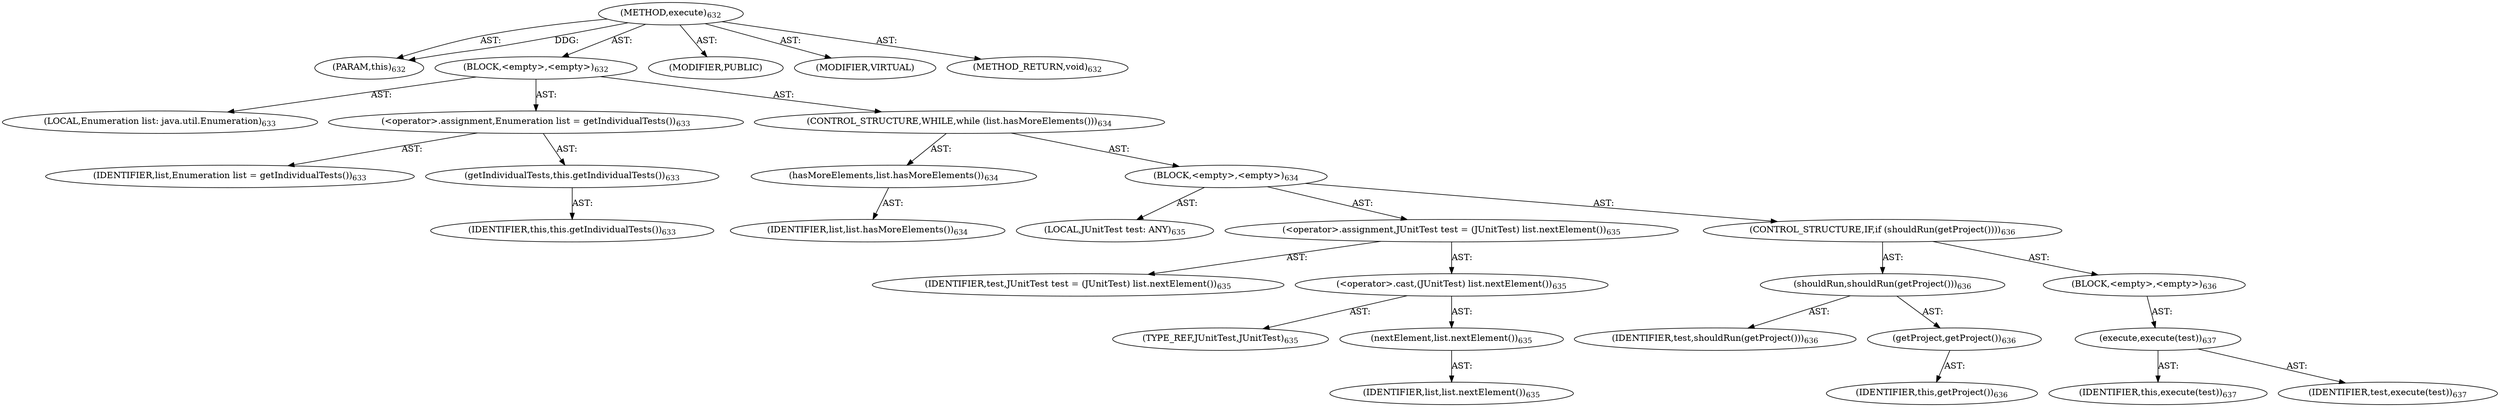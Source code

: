 digraph "execute" {  
"111669149729" [label = <(METHOD,execute)<SUB>632</SUB>> ]
"115964117007" [label = <(PARAM,this)<SUB>632</SUB>> ]
"25769803818" [label = <(BLOCK,&lt;empty&gt;,&lt;empty&gt;)<SUB>632</SUB>> ]
"94489280529" [label = <(LOCAL,Enumeration list: java.util.Enumeration)<SUB>633</SUB>> ]
"30064771261" [label = <(&lt;operator&gt;.assignment,Enumeration list = getIndividualTests())<SUB>633</SUB>> ]
"68719476934" [label = <(IDENTIFIER,list,Enumeration list = getIndividualTests())<SUB>633</SUB>> ]
"30064771262" [label = <(getIndividualTests,this.getIndividualTests())<SUB>633</SUB>> ]
"68719476755" [label = <(IDENTIFIER,this,this.getIndividualTests())<SUB>633</SUB>> ]
"47244640264" [label = <(CONTROL_STRUCTURE,WHILE,while (list.hasMoreElements()))<SUB>634</SUB>> ]
"30064771263" [label = <(hasMoreElements,list.hasMoreElements())<SUB>634</SUB>> ]
"68719476935" [label = <(IDENTIFIER,list,list.hasMoreElements())<SUB>634</SUB>> ]
"25769803819" [label = <(BLOCK,&lt;empty&gt;,&lt;empty&gt;)<SUB>634</SUB>> ]
"94489280530" [label = <(LOCAL,JUnitTest test: ANY)<SUB>635</SUB>> ]
"30064771264" [label = <(&lt;operator&gt;.assignment,JUnitTest test = (JUnitTest) list.nextElement())<SUB>635</SUB>> ]
"68719476936" [label = <(IDENTIFIER,test,JUnitTest test = (JUnitTest) list.nextElement())<SUB>635</SUB>> ]
"30064771265" [label = <(&lt;operator&gt;.cast,(JUnitTest) list.nextElement())<SUB>635</SUB>> ]
"180388626438" [label = <(TYPE_REF,JUnitTest,JUnitTest)<SUB>635</SUB>> ]
"30064771266" [label = <(nextElement,list.nextElement())<SUB>635</SUB>> ]
"68719476937" [label = <(IDENTIFIER,list,list.nextElement())<SUB>635</SUB>> ]
"47244640265" [label = <(CONTROL_STRUCTURE,IF,if (shouldRun(getProject())))<SUB>636</SUB>> ]
"30064771267" [label = <(shouldRun,shouldRun(getProject()))<SUB>636</SUB>> ]
"68719476938" [label = <(IDENTIFIER,test,shouldRun(getProject()))<SUB>636</SUB>> ]
"30064771268" [label = <(getProject,getProject())<SUB>636</SUB>> ]
"68719476756" [label = <(IDENTIFIER,this,getProject())<SUB>636</SUB>> ]
"25769803820" [label = <(BLOCK,&lt;empty&gt;,&lt;empty&gt;)<SUB>636</SUB>> ]
"30064771269" [label = <(execute,execute(test))<SUB>637</SUB>> ]
"68719476757" [label = <(IDENTIFIER,this,execute(test))<SUB>637</SUB>> ]
"68719476939" [label = <(IDENTIFIER,test,execute(test))<SUB>637</SUB>> ]
"133143986263" [label = <(MODIFIER,PUBLIC)> ]
"133143986264" [label = <(MODIFIER,VIRTUAL)> ]
"128849018913" [label = <(METHOD_RETURN,void)<SUB>632</SUB>> ]
  "111669149729" -> "115964117007"  [ label = "AST: "] 
  "111669149729" -> "25769803818"  [ label = "AST: "] 
  "111669149729" -> "133143986263"  [ label = "AST: "] 
  "111669149729" -> "133143986264"  [ label = "AST: "] 
  "111669149729" -> "128849018913"  [ label = "AST: "] 
  "25769803818" -> "94489280529"  [ label = "AST: "] 
  "25769803818" -> "30064771261"  [ label = "AST: "] 
  "25769803818" -> "47244640264"  [ label = "AST: "] 
  "30064771261" -> "68719476934"  [ label = "AST: "] 
  "30064771261" -> "30064771262"  [ label = "AST: "] 
  "30064771262" -> "68719476755"  [ label = "AST: "] 
  "47244640264" -> "30064771263"  [ label = "AST: "] 
  "47244640264" -> "25769803819"  [ label = "AST: "] 
  "30064771263" -> "68719476935"  [ label = "AST: "] 
  "25769803819" -> "94489280530"  [ label = "AST: "] 
  "25769803819" -> "30064771264"  [ label = "AST: "] 
  "25769803819" -> "47244640265"  [ label = "AST: "] 
  "30064771264" -> "68719476936"  [ label = "AST: "] 
  "30064771264" -> "30064771265"  [ label = "AST: "] 
  "30064771265" -> "180388626438"  [ label = "AST: "] 
  "30064771265" -> "30064771266"  [ label = "AST: "] 
  "30064771266" -> "68719476937"  [ label = "AST: "] 
  "47244640265" -> "30064771267"  [ label = "AST: "] 
  "47244640265" -> "25769803820"  [ label = "AST: "] 
  "30064771267" -> "68719476938"  [ label = "AST: "] 
  "30064771267" -> "30064771268"  [ label = "AST: "] 
  "30064771268" -> "68719476756"  [ label = "AST: "] 
  "25769803820" -> "30064771269"  [ label = "AST: "] 
  "30064771269" -> "68719476757"  [ label = "AST: "] 
  "30064771269" -> "68719476939"  [ label = "AST: "] 
  "111669149729" -> "115964117007"  [ label = "DDG: "] 
}
